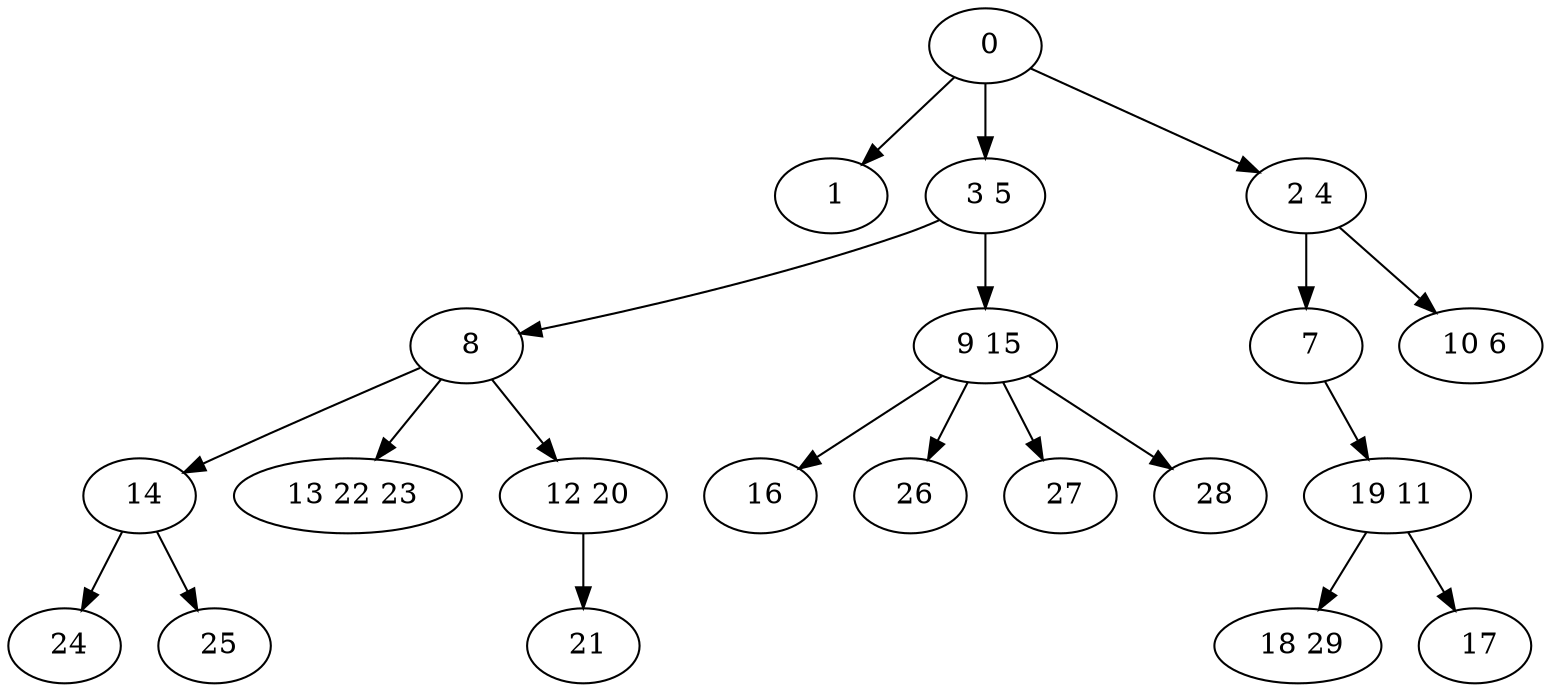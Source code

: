 digraph mytree {
" 0" -> " 1";
" 0" -> " 3 5";
" 0" -> " 2 4";
" 1";
" 3 5" -> " 8";
" 3 5" -> " 9 15";
" 8" -> " 14";
" 8" -> " 13 22 23";
" 8" -> " 12 20";
" 2 4" -> " 7";
" 2 4" -> " 10 6";
" 7" -> " 19 11";
" 19 11" -> " 18 29";
" 19 11" -> " 17";
" 18 29";
" 14" -> " 24";
" 14" -> " 25";
" 13 22 23";
" 21";
" 12 20" -> " 21";
" 9 15" -> " 16";
" 9 15" -> " 26";
" 9 15" -> " 27";
" 9 15" -> " 28";
" 16";
" 24";
" 25";
" 26";
" 27";
" 28";
" 17";
" 10 6";
}
